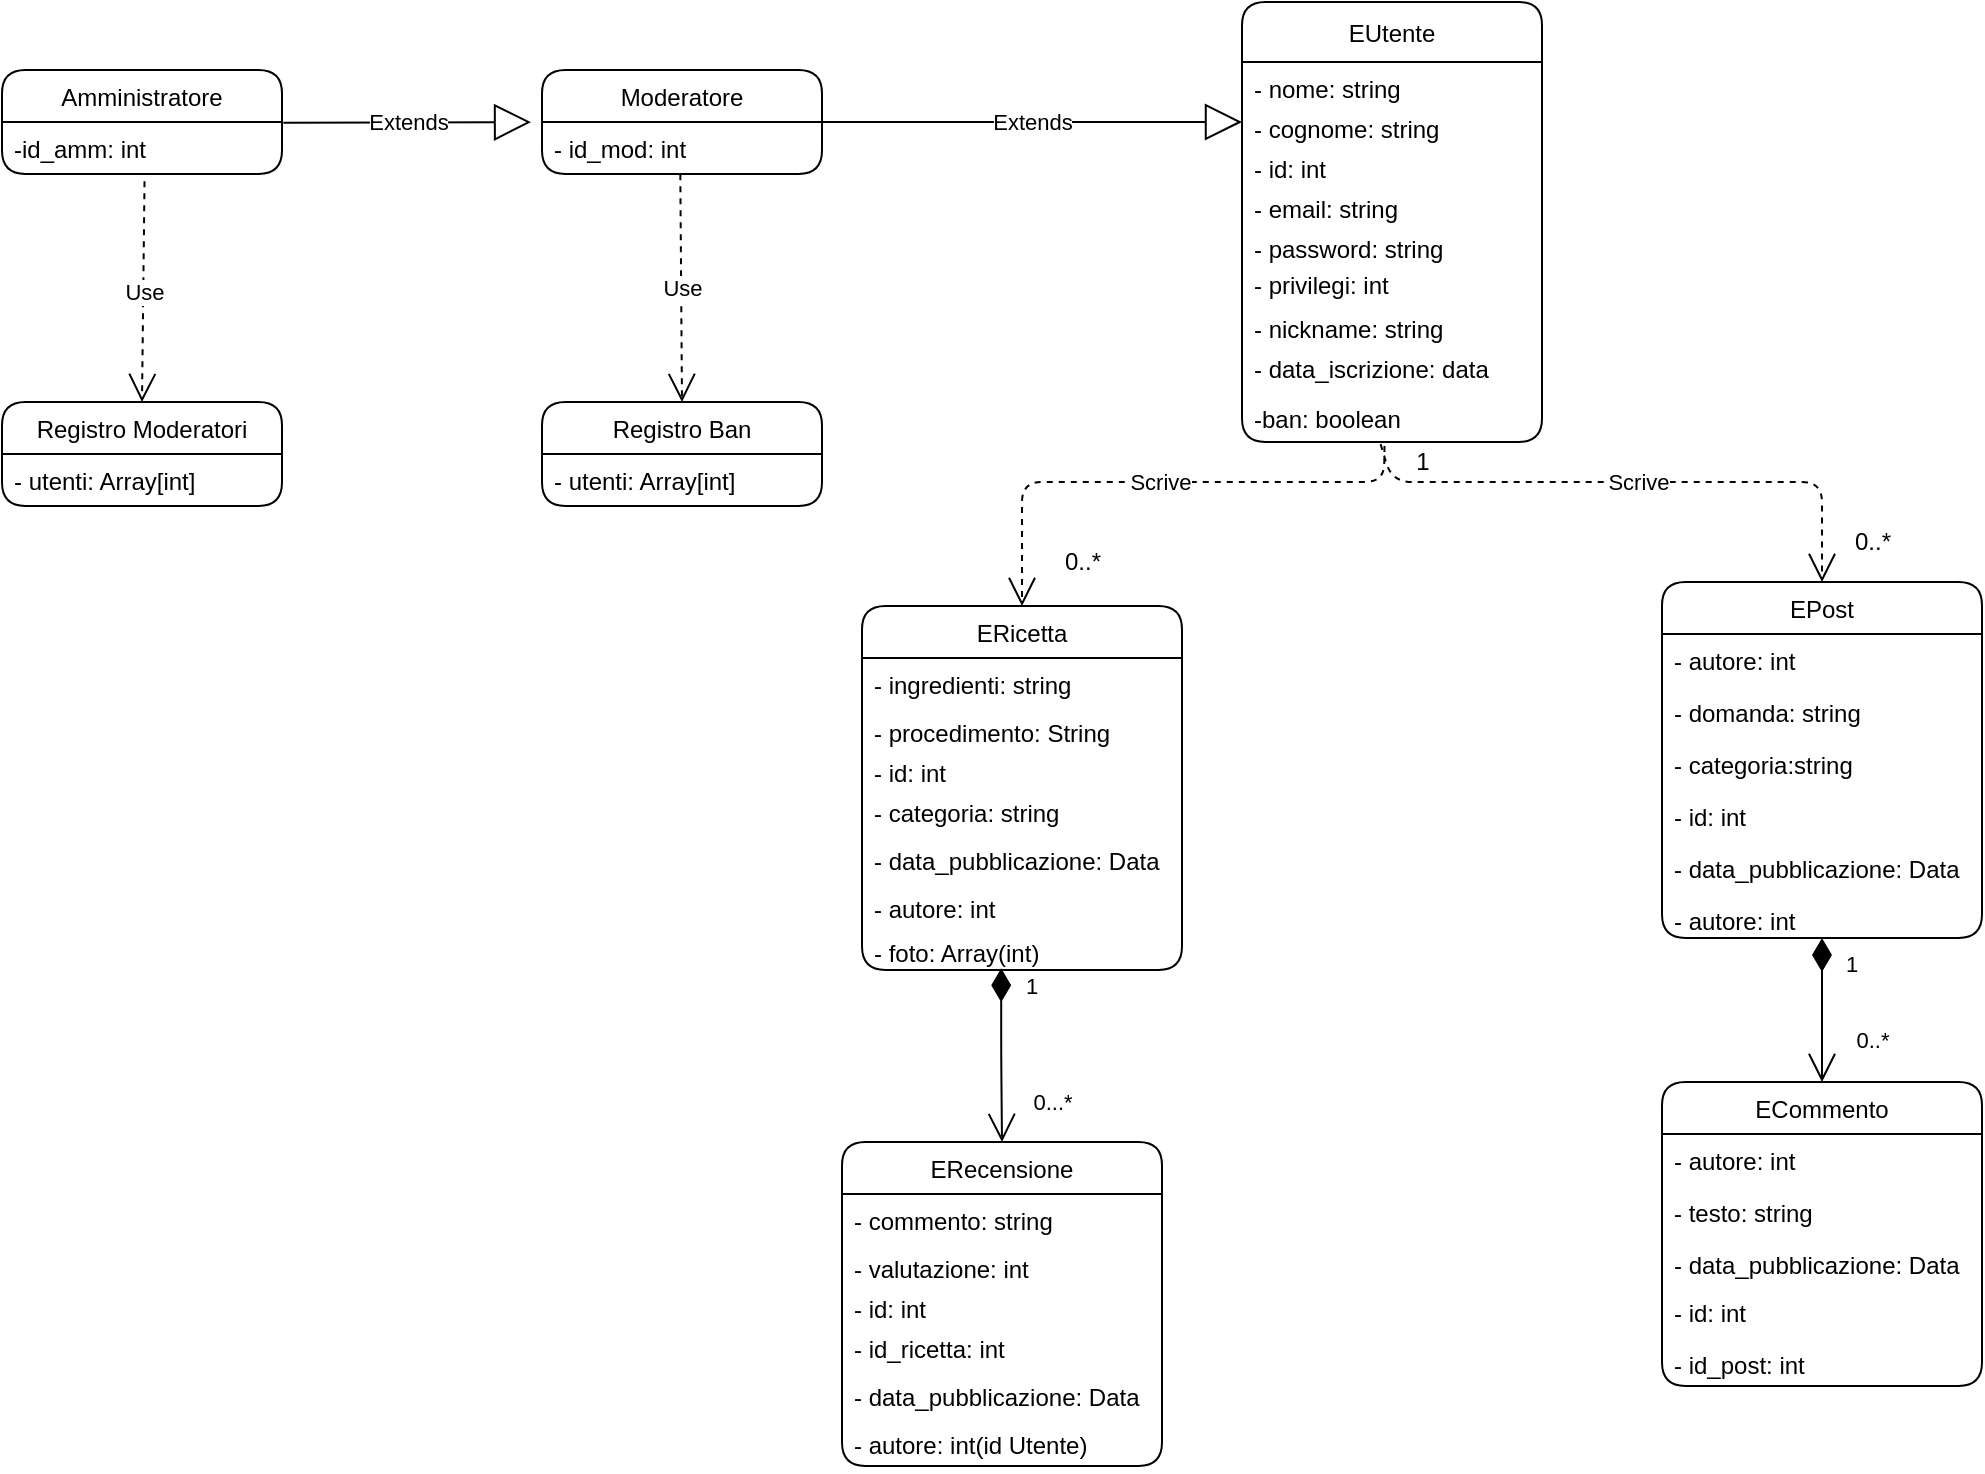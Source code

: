 <mxfile version="14.6.13" type="device"><diagram id="tENGmfbPkJOhdP8Reid9" name="Pagina-1"><mxGraphModel dx="2032" dy="1865" grid="1" gridSize="10" guides="1" tooltips="1" connect="1" arrows="1" fold="1" page="1" pageScale="1" pageWidth="827" pageHeight="1169" math="0" shadow="0"><root><mxCell id="0"/><mxCell id="1" parent="0"/><mxCell id="nFbc-b-JG0uqKb4ZIwJJ-1" value="ERicetta" style="swimlane;fontStyle=0;childLayout=stackLayout;horizontal=1;startSize=26;fillColor=none;horizontalStack=0;resizeParent=1;resizeParentMax=0;resizeLast=0;collapsible=1;marginBottom=0;rounded=1;" parent="1" vertex="1"><mxGeometry x="210" y="292" width="160" height="182" as="geometry"/></mxCell><mxCell id="nFbc-b-JG0uqKb4ZIwJJ-2" value="- ingredienti: string" style="text;strokeColor=none;fillColor=none;align=left;verticalAlign=top;spacingLeft=4;spacingRight=4;overflow=hidden;rotatable=0;points=[[0,0.5],[1,0.5]];portConstraint=eastwest;" parent="nFbc-b-JG0uqKb4ZIwJJ-1" vertex="1"><mxGeometry y="26" width="160" height="24" as="geometry"/></mxCell><mxCell id="nFbc-b-JG0uqKb4ZIwJJ-3" value="- procedimento: String" style="text;strokeColor=none;fillColor=none;align=left;verticalAlign=top;spacingLeft=4;spacingRight=4;overflow=hidden;rotatable=0;points=[[0,0.5],[1,0.5]];portConstraint=eastwest;" parent="nFbc-b-JG0uqKb4ZIwJJ-1" vertex="1"><mxGeometry y="50" width="160" height="20" as="geometry"/></mxCell><mxCell id="nFbc-b-JG0uqKb4ZIwJJ-18" value="- id: int" style="text;strokeColor=none;fillColor=none;align=left;verticalAlign=top;spacingLeft=4;spacingRight=4;overflow=hidden;rotatable=0;points=[[0,0.5],[1,0.5]];portConstraint=eastwest;" parent="nFbc-b-JG0uqKb4ZIwJJ-1" vertex="1"><mxGeometry y="70" width="160" height="20" as="geometry"/></mxCell><mxCell id="nFbc-b-JG0uqKb4ZIwJJ-28" value="- categoria: string" style="text;strokeColor=none;fillColor=none;align=left;verticalAlign=top;spacingLeft=4;spacingRight=4;overflow=hidden;rotatable=0;points=[[0,0.5],[1,0.5]];portConstraint=eastwest;" parent="nFbc-b-JG0uqKb4ZIwJJ-1" vertex="1"><mxGeometry y="90" width="160" height="24" as="geometry"/></mxCell><mxCell id="V91dUUA82pWijy3adfS1-154" value="- data_pubblicazione: Data" style="text;strokeColor=none;fillColor=none;align=left;verticalAlign=top;spacingLeft=4;spacingRight=4;overflow=hidden;rotatable=0;points=[[0,0.5],[1,0.5]];portConstraint=eastwest;" parent="nFbc-b-JG0uqKb4ZIwJJ-1" vertex="1"><mxGeometry y="114" width="160" height="24" as="geometry"/></mxCell><mxCell id="V91dUUA82pWijy3adfS1-174" value="- autore: int" style="text;strokeColor=none;fillColor=none;align=left;verticalAlign=top;spacingLeft=4;spacingRight=4;overflow=hidden;rotatable=0;points=[[0,0.5],[1,0.5]];portConstraint=eastwest;" parent="nFbc-b-JG0uqKb4ZIwJJ-1" vertex="1"><mxGeometry y="138" width="160" height="22" as="geometry"/></mxCell><mxCell id="BqNX27mBsqqWB8Y7gwK6-1" value="- foto: Array(int)" style="text;strokeColor=none;fillColor=none;align=left;verticalAlign=top;spacingLeft=4;spacingRight=4;overflow=hidden;rotatable=0;points=[[0,0.5],[1,0.5]];portConstraint=eastwest;" vertex="1" parent="nFbc-b-JG0uqKb4ZIwJJ-1"><mxGeometry y="160" width="160" height="22" as="geometry"/></mxCell><mxCell id="nFbc-b-JG0uqKb4ZIwJJ-5" value="EUtente" style="swimlane;fontStyle=0;childLayout=stackLayout;horizontal=1;startSize=30;fillColor=none;horizontalStack=0;resizeParent=1;resizeParentMax=0;resizeLast=0;collapsible=1;marginBottom=0;rounded=1;arcSize=13;spacing=1;spacingTop=0;spacingBottom=0;direction=east;" parent="1" vertex="1"><mxGeometry x="400" y="-10" width="150" height="220" as="geometry"><mxRectangle x="290" y="60" width="70" height="30" as="alternateBounds"/></mxGeometry></mxCell><mxCell id="V91dUUA82pWijy3adfS1-3" value="- nome: string" style="text;strokeColor=none;fillColor=none;align=left;verticalAlign=top;spacingLeft=4;spacingRight=4;overflow=hidden;rotatable=0;points=[[0,0.5],[1,0.5]];portConstraint=eastwest;" parent="nFbc-b-JG0uqKb4ZIwJJ-5" vertex="1"><mxGeometry y="30" width="150" height="20" as="geometry"/></mxCell><mxCell id="V91dUUA82pWijy3adfS1-184" value="- cognome: string" style="text;strokeColor=none;fillColor=none;align=left;verticalAlign=top;spacingLeft=4;spacingRight=4;overflow=hidden;rotatable=0;points=[[0,0.5],[1,0.5]];portConstraint=eastwest;" parent="nFbc-b-JG0uqKb4ZIwJJ-5" vertex="1"><mxGeometry y="50" width="150" height="20" as="geometry"/></mxCell><mxCell id="nFbc-b-JG0uqKb4ZIwJJ-7" value="- id: int" style="text;strokeColor=none;fillColor=none;align=left;verticalAlign=top;spacingLeft=4;spacingRight=4;overflow=hidden;rotatable=0;points=[[0,0.5],[1,0.5]];portConstraint=eastwest;" parent="nFbc-b-JG0uqKb4ZIwJJ-5" vertex="1"><mxGeometry y="70" width="150" height="20" as="geometry"/></mxCell><mxCell id="nFbc-b-JG0uqKb4ZIwJJ-8" value="- email: string" style="text;strokeColor=none;fillColor=none;align=left;verticalAlign=top;spacingLeft=4;spacingRight=4;overflow=hidden;rotatable=0;points=[[0,0.5],[1,0.5]];portConstraint=eastwest;" parent="nFbc-b-JG0uqKb4ZIwJJ-5" vertex="1"><mxGeometry y="90" width="150" height="20" as="geometry"/></mxCell><mxCell id="nFbc-b-JG0uqKb4ZIwJJ-9" value="- password: string" style="text;strokeColor=none;fillColor=none;align=left;verticalAlign=top;spacingLeft=4;spacingRight=4;overflow=hidden;rotatable=0;points=[[0,0.5],[1,0.5]];portConstraint=eastwest;" parent="nFbc-b-JG0uqKb4ZIwJJ-5" vertex="1"><mxGeometry y="110" width="150" height="18" as="geometry"/></mxCell><mxCell id="nFbc-b-JG0uqKb4ZIwJJ-23" value="- privilegi: int" style="text;strokeColor=none;fillColor=none;align=left;verticalAlign=top;spacingLeft=4;spacingRight=4;overflow=hidden;rotatable=0;points=[[0,0.5],[1,0.5]];portConstraint=eastwest;" parent="nFbc-b-JG0uqKb4ZIwJJ-5" vertex="1"><mxGeometry y="128" width="150" height="22" as="geometry"/></mxCell><mxCell id="V91dUUA82pWijy3adfS1-7" value="- nickname: string" style="text;strokeColor=none;fillColor=none;align=left;verticalAlign=top;spacingLeft=4;spacingRight=4;overflow=hidden;rotatable=0;points=[[0,0.5],[1,0.5]];portConstraint=eastwest;" parent="nFbc-b-JG0uqKb4ZIwJJ-5" vertex="1"><mxGeometry y="150" width="150" height="20" as="geometry"/></mxCell><mxCell id="V91dUUA82pWijy3adfS1-147" value="- data_iscrizione: data" style="text;strokeColor=none;fillColor=none;align=left;verticalAlign=top;spacingLeft=4;spacingRight=4;overflow=hidden;rotatable=0;points=[[0,0.5],[1,0.5]];portConstraint=eastwest;" parent="nFbc-b-JG0uqKb4ZIwJJ-5" vertex="1"><mxGeometry y="170" width="150" height="25" as="geometry"/></mxCell><mxCell id="2yfdBrTxhJZrWbefsMDj-20" value="-ban: boolean" style="text;strokeColor=none;fillColor=none;align=left;verticalAlign=top;spacingLeft=4;spacingRight=4;overflow=hidden;rotatable=0;points=[[0,0.5],[1,0.5]];portConstraint=eastwest;" parent="nFbc-b-JG0uqKb4ZIwJJ-5" vertex="1"><mxGeometry y="195" width="150" height="25" as="geometry"/></mxCell><mxCell id="nFbc-b-JG0uqKb4ZIwJJ-19" value="Registro Ban" style="swimlane;fontStyle=0;childLayout=stackLayout;horizontal=1;startSize=26;fillColor=none;horizontalStack=0;resizeParent=1;resizeParentMax=0;resizeLast=0;collapsible=1;marginBottom=0;rounded=1;" parent="1" vertex="1"><mxGeometry x="50" y="190" width="140" height="52" as="geometry"/></mxCell><mxCell id="nFbc-b-JG0uqKb4ZIwJJ-20" value="- utenti: Array[int]" style="text;strokeColor=none;fillColor=none;align=left;verticalAlign=top;spacingLeft=4;spacingRight=4;overflow=hidden;rotatable=0;points=[[0,0.5],[1,0.5]];portConstraint=eastwest;" parent="nFbc-b-JG0uqKb4ZIwJJ-19" vertex="1"><mxGeometry y="26" width="140" height="26" as="geometry"/></mxCell><mxCell id="nFbc-b-JG0uqKb4ZIwJJ-24" value="EPost" style="swimlane;fontStyle=0;childLayout=stackLayout;horizontal=1;startSize=26;fillColor=none;horizontalStack=0;resizeParent=1;resizeParentMax=0;resizeLast=0;collapsible=1;marginBottom=0;rounded=1;" parent="1" vertex="1"><mxGeometry x="610" y="280" width="160" height="178" as="geometry"/></mxCell><mxCell id="nFbc-b-JG0uqKb4ZIwJJ-25" value="- autore: int" style="text;strokeColor=none;fillColor=none;align=left;verticalAlign=top;spacingLeft=4;spacingRight=4;overflow=hidden;rotatable=0;points=[[0,0.5],[1,0.5]];portConstraint=eastwest;" parent="nFbc-b-JG0uqKb4ZIwJJ-24" vertex="1"><mxGeometry y="26" width="160" height="26" as="geometry"/></mxCell><mxCell id="nFbc-b-JG0uqKb4ZIwJJ-26" value="- domanda: string" style="text;strokeColor=none;fillColor=none;align=left;verticalAlign=top;spacingLeft=4;spacingRight=4;overflow=hidden;rotatable=0;points=[[0,0.5],[1,0.5]];portConstraint=eastwest;" parent="nFbc-b-JG0uqKb4ZIwJJ-24" vertex="1"><mxGeometry y="52" width="160" height="26" as="geometry"/></mxCell><mxCell id="nFbc-b-JG0uqKb4ZIwJJ-27" value="- categoria:string" style="text;strokeColor=none;fillColor=none;align=left;verticalAlign=top;spacingLeft=4;spacingRight=4;overflow=hidden;rotatable=0;points=[[0,0.5],[1,0.5]];portConstraint=eastwest;" parent="nFbc-b-JG0uqKb4ZIwJJ-24" vertex="1"><mxGeometry y="78" width="160" height="26" as="geometry"/></mxCell><mxCell id="V91dUUA82pWijy3adfS1-192" value="- id: int" style="text;strokeColor=none;fillColor=none;align=left;verticalAlign=top;spacingLeft=4;spacingRight=4;overflow=hidden;rotatable=0;points=[[0,0.5],[1,0.5]];portConstraint=eastwest;" parent="nFbc-b-JG0uqKb4ZIwJJ-24" vertex="1"><mxGeometry y="104" width="160" height="26" as="geometry"/></mxCell><mxCell id="V91dUUA82pWijy3adfS1-193" value="- data_pubblicazione: Data" style="text;strokeColor=none;fillColor=none;align=left;verticalAlign=top;spacingLeft=4;spacingRight=4;overflow=hidden;rotatable=0;points=[[0,0.5],[1,0.5]];portConstraint=eastwest;" parent="nFbc-b-JG0uqKb4ZIwJJ-24" vertex="1"><mxGeometry y="130" width="160" height="26" as="geometry"/></mxCell><mxCell id="V91dUUA82pWijy3adfS1-194" value="- autore: int" style="text;strokeColor=none;fillColor=none;align=left;verticalAlign=top;spacingLeft=4;spacingRight=4;overflow=hidden;rotatable=0;points=[[0,0.5],[1,0.5]];portConstraint=eastwest;" parent="nFbc-b-JG0uqKb4ZIwJJ-24" vertex="1"><mxGeometry y="156" width="160" height="22" as="geometry"/></mxCell><mxCell id="nFbc-b-JG0uqKb4ZIwJJ-29" value="ECommento" style="swimlane;fontStyle=0;childLayout=stackLayout;horizontal=1;startSize=26;fillColor=none;horizontalStack=0;resizeParent=1;resizeParentMax=0;resizeLast=0;collapsible=1;marginBottom=0;rounded=1;" parent="1" vertex="1"><mxGeometry x="610" y="530" width="160" height="152" as="geometry"/></mxCell><mxCell id="nFbc-b-JG0uqKb4ZIwJJ-30" value="- autore: int" style="text;strokeColor=none;fillColor=none;align=left;verticalAlign=top;spacingLeft=4;spacingRight=4;overflow=hidden;rotatable=0;points=[[0,0.5],[1,0.5]];portConstraint=eastwest;" parent="nFbc-b-JG0uqKb4ZIwJJ-29" vertex="1"><mxGeometry y="26" width="160" height="26" as="geometry"/></mxCell><mxCell id="nFbc-b-JG0uqKb4ZIwJJ-31" value="- testo: string" style="text;strokeColor=none;fillColor=none;align=left;verticalAlign=top;spacingLeft=4;spacingRight=4;overflow=hidden;rotatable=0;points=[[0,0.5],[1,0.5]];portConstraint=eastwest;" parent="nFbc-b-JG0uqKb4ZIwJJ-29" vertex="1"><mxGeometry y="52" width="160" height="26" as="geometry"/></mxCell><mxCell id="JEkl5C1vg5J7hHGEpJ7m-3" value="- data_pubblicazione: Data" style="text;strokeColor=none;fillColor=none;align=left;verticalAlign=top;spacingLeft=4;spacingRight=4;overflow=hidden;rotatable=0;points=[[0,0.5],[1,0.5]];portConstraint=eastwest;" parent="nFbc-b-JG0uqKb4ZIwJJ-29" vertex="1"><mxGeometry y="78" width="160" height="24" as="geometry"/></mxCell><mxCell id="JEkl5C1vg5J7hHGEpJ7m-5" value="- id: int" style="text;strokeColor=none;fillColor=none;align=left;verticalAlign=top;spacingLeft=4;spacingRight=4;overflow=hidden;rotatable=0;points=[[0,0.5],[1,0.5]];portConstraint=eastwest;" parent="nFbc-b-JG0uqKb4ZIwJJ-29" vertex="1"><mxGeometry y="102" width="160" height="26" as="geometry"/></mxCell><mxCell id="jWV-5QAQ3ABHSbUnmqnM-6" value="- id_post: int" style="text;strokeColor=none;fillColor=none;align=left;verticalAlign=top;spacingLeft=4;spacingRight=4;overflow=hidden;rotatable=0;points=[[0,0.5],[1,0.5]];portConstraint=eastwest;" parent="nFbc-b-JG0uqKb4ZIwJJ-29" vertex="1"><mxGeometry y="128" width="160" height="24" as="geometry"/></mxCell><mxCell id="V91dUUA82pWijy3adfS1-155" value="ERecensione" style="swimlane;fontStyle=0;childLayout=stackLayout;horizontal=1;startSize=26;fillColor=none;horizontalStack=0;resizeParent=1;resizeParentMax=0;resizeLast=0;collapsible=1;marginBottom=0;rounded=1;" parent="1" vertex="1"><mxGeometry x="200" y="560" width="160" height="162" as="geometry"/></mxCell><mxCell id="V91dUUA82pWijy3adfS1-156" value="- commento: string " style="text;strokeColor=none;fillColor=none;align=left;verticalAlign=top;spacingLeft=4;spacingRight=4;overflow=hidden;rotatable=0;points=[[0,0.5],[1,0.5]];portConstraint=eastwest;" parent="V91dUUA82pWijy3adfS1-155" vertex="1"><mxGeometry y="26" width="160" height="24" as="geometry"/></mxCell><mxCell id="V91dUUA82pWijy3adfS1-157" value="- valutazione: int" style="text;strokeColor=none;fillColor=none;align=left;verticalAlign=top;spacingLeft=4;spacingRight=4;overflow=hidden;rotatable=0;points=[[0,0.5],[1,0.5]];portConstraint=eastwest;" parent="V91dUUA82pWijy3adfS1-155" vertex="1"><mxGeometry y="50" width="160" height="20" as="geometry"/></mxCell><mxCell id="V91dUUA82pWijy3adfS1-158" value="- id: int" style="text;strokeColor=none;fillColor=none;align=left;verticalAlign=top;spacingLeft=4;spacingRight=4;overflow=hidden;rotatable=0;points=[[0,0.5],[1,0.5]];portConstraint=eastwest;" parent="V91dUUA82pWijy3adfS1-155" vertex="1"><mxGeometry y="70" width="160" height="20" as="geometry"/></mxCell><mxCell id="V91dUUA82pWijy3adfS1-159" value="- id_ricetta: int" style="text;strokeColor=none;fillColor=none;align=left;verticalAlign=top;spacingLeft=4;spacingRight=4;overflow=hidden;rotatable=0;points=[[0,0.5],[1,0.5]];portConstraint=eastwest;" parent="V91dUUA82pWijy3adfS1-155" vertex="1"><mxGeometry y="90" width="160" height="24" as="geometry"/></mxCell><mxCell id="V91dUUA82pWijy3adfS1-160" value="- data_pubblicazione: Data" style="text;strokeColor=none;fillColor=none;align=left;verticalAlign=top;spacingLeft=4;spacingRight=4;overflow=hidden;rotatable=0;points=[[0,0.5],[1,0.5]];portConstraint=eastwest;" parent="V91dUUA82pWijy3adfS1-155" vertex="1"><mxGeometry y="114" width="160" height="24" as="geometry"/></mxCell><mxCell id="V91dUUA82pWijy3adfS1-161" value="- autore: int(id Utente)" style="text;strokeColor=none;fillColor=none;align=left;verticalAlign=top;spacingLeft=4;spacingRight=4;overflow=hidden;rotatable=0;points=[[0,0.5],[1,0.5]];portConstraint=eastwest;" parent="V91dUUA82pWijy3adfS1-155" vertex="1"><mxGeometry y="138" width="160" height="24" as="geometry"/></mxCell><mxCell id="V91dUUA82pWijy3adfS1-171" value="&lt;font style=&quot;font-size: 11px&quot;&gt;0...*&lt;/font&gt;" style="text;html=1;resizable=0;autosize=1;align=center;verticalAlign=middle;points=[];fillColor=none;strokeColor=none;rounded=0;" parent="1" vertex="1"><mxGeometry x="290" y="530" width="30" height="20" as="geometry"/></mxCell><mxCell id="JEkl5C1vg5J7hHGEpJ7m-8" value="&lt;span style=&quot;font-size: 11px&quot;&gt;0..*&lt;/span&gt;" style="text;html=1;resizable=0;autosize=1;align=center;verticalAlign=middle;points=[];fillColor=none;strokeColor=none;rounded=0;" parent="1" vertex="1"><mxGeometry x="700" y="499" width="30" height="20" as="geometry"/></mxCell><mxCell id="JEkl5C1vg5J7hHGEpJ7m-9" value="Registro Moderatori" style="swimlane;fontStyle=0;childLayout=stackLayout;horizontal=1;startSize=26;fillColor=none;horizontalStack=0;resizeParent=1;resizeParentMax=0;resizeLast=0;collapsible=1;marginBottom=0;rounded=1;" parent="1" vertex="1"><mxGeometry x="-220" y="190" width="140" height="52" as="geometry"/></mxCell><mxCell id="JEkl5C1vg5J7hHGEpJ7m-10" value="- utenti: Array[int]" style="text;strokeColor=none;fillColor=none;align=left;verticalAlign=top;spacingLeft=4;spacingRight=4;overflow=hidden;rotatable=0;points=[[0,0.5],[1,0.5]];portConstraint=eastwest;" parent="JEkl5C1vg5J7hHGEpJ7m-9" vertex="1"><mxGeometry y="26" width="140" height="26" as="geometry"/></mxCell><mxCell id="jWV-5QAQ3ABHSbUnmqnM-1" value="1" style="endArrow=open;html=1;endSize=12;startArrow=diamondThin;startSize=14;startFill=1;edgeStyle=orthogonalEdgeStyle;align=left;verticalAlign=bottom;exitX=0.435;exitY=0.96;exitDx=0;exitDy=0;exitPerimeter=0;" parent="1" target="V91dUUA82pWijy3adfS1-155" edge="1" source="BqNX27mBsqqWB8Y7gwK6-1"><mxGeometry x="-0.613" y="10" relative="1" as="geometry"><mxPoint x="280" y="480" as="sourcePoint"/><mxPoint x="490" y="510" as="targetPoint"/><Array as="points"/><mxPoint y="1" as="offset"/></mxGeometry></mxCell><mxCell id="jWV-5QAQ3ABHSbUnmqnM-4" value="1" style="endArrow=open;html=1;endSize=12;startArrow=diamondThin;startSize=14;startFill=1;edgeStyle=orthogonalEdgeStyle;align=left;verticalAlign=bottom;" parent="1" source="nFbc-b-JG0uqKb4ZIwJJ-24" edge="1"><mxGeometry x="-0.389" y="10" relative="1" as="geometry"><mxPoint x="480" y="500" as="sourcePoint"/><mxPoint x="690" y="530" as="targetPoint"/><mxPoint as="offset"/></mxGeometry></mxCell><mxCell id="2yfdBrTxhJZrWbefsMDj-5" value="Moderatore" style="swimlane;fontStyle=0;childLayout=stackLayout;horizontal=1;startSize=26;fillColor=none;horizontalStack=0;resizeParent=1;resizeParentMax=0;resizeLast=0;collapsible=1;marginBottom=0;rounded=1;" parent="1" vertex="1"><mxGeometry x="50" y="24" width="140" height="52" as="geometry"/></mxCell><mxCell id="2yfdBrTxhJZrWbefsMDj-6" value="- id_mod: int" style="text;strokeColor=none;fillColor=none;align=left;verticalAlign=top;spacingLeft=4;spacingRight=4;overflow=hidden;rotatable=0;points=[[0,0.5],[1,0.5]];portConstraint=eastwest;" parent="2yfdBrTxhJZrWbefsMDj-5" vertex="1"><mxGeometry y="26" width="140" height="26" as="geometry"/></mxCell><mxCell id="2yfdBrTxhJZrWbefsMDj-9" value="Amministratore" style="swimlane;fontStyle=0;childLayout=stackLayout;horizontal=1;startSize=26;fillColor=none;horizontalStack=0;resizeParent=1;resizeParentMax=0;resizeLast=0;collapsible=1;marginBottom=0;rounded=1;" parent="1" vertex="1"><mxGeometry x="-220" y="24" width="140" height="52" as="geometry"/></mxCell><mxCell id="2yfdBrTxhJZrWbefsMDj-10" value="-id_amm: int" style="text;strokeColor=none;fillColor=none;align=left;verticalAlign=top;spacingLeft=4;spacingRight=4;overflow=hidden;rotatable=0;points=[[0,0.5],[1,0.5]];portConstraint=eastwest;" parent="2yfdBrTxhJZrWbefsMDj-9" vertex="1"><mxGeometry y="26" width="140" height="26" as="geometry"/></mxCell><mxCell id="2yfdBrTxhJZrWbefsMDj-14" value="Extends" style="endArrow=block;endSize=16;endFill=0;html=1;entryX=0;entryY=0.5;entryDx=0;entryDy=0;exitX=1;exitY=0.5;exitDx=0;exitDy=0;" parent="1" source="2yfdBrTxhJZrWbefsMDj-5" target="V91dUUA82pWijy3adfS1-184" edge="1"><mxGeometry width="160" relative="1" as="geometry"><mxPoint x="200" y="85.29" as="sourcePoint"/><mxPoint x="360" y="85.29" as="targetPoint"/></mxGeometry></mxCell><mxCell id="2yfdBrTxhJZrWbefsMDj-15" value="Extends" style="endArrow=block;endSize=16;endFill=0;html=1;exitX=1.005;exitY=0.016;exitDx=0;exitDy=0;exitPerimeter=0;entryX=-0.039;entryY=0.004;entryDx=0;entryDy=0;entryPerimeter=0;" parent="1" source="2yfdBrTxhJZrWbefsMDj-10" target="2yfdBrTxhJZrWbefsMDj-6" edge="1"><mxGeometry width="160" relative="1" as="geometry"><mxPoint x="-80" y="90" as="sourcePoint"/><mxPoint x="50" y="90" as="targetPoint"/></mxGeometry></mxCell><mxCell id="2yfdBrTxhJZrWbefsMDj-18" value="Use" style="endArrow=open;endSize=12;dashed=1;html=1;exitX=0.494;exitY=1.004;exitDx=0;exitDy=0;exitPerimeter=0;entryX=0.5;entryY=0;entryDx=0;entryDy=0;" parent="1" source="2yfdBrTxhJZrWbefsMDj-6" target="nFbc-b-JG0uqKb4ZIwJJ-19" edge="1"><mxGeometry width="160" relative="1" as="geometry"><mxPoint x="90" y="300" as="sourcePoint"/><mxPoint x="250" y="300" as="targetPoint"/></mxGeometry></mxCell><mxCell id="2yfdBrTxhJZrWbefsMDj-19" value="Use" style="endArrow=open;endSize=12;dashed=1;html=1;entryX=0.5;entryY=0;entryDx=0;entryDy=0;exitX=0.509;exitY=1.139;exitDx=0;exitDy=0;exitPerimeter=0;" parent="1" source="2yfdBrTxhJZrWbefsMDj-10" target="JEkl5C1vg5J7hHGEpJ7m-9" edge="1"><mxGeometry width="160" relative="1" as="geometry"><mxPoint x="-150" y="121" as="sourcePoint"/><mxPoint x="130" y="200.0" as="targetPoint"/></mxGeometry></mxCell><mxCell id="2yfdBrTxhJZrWbefsMDj-22" value="1" style="text;html=1;align=center;verticalAlign=middle;resizable=0;points=[];autosize=1;strokeColor=none;" parent="1" vertex="1"><mxGeometry x="480" y="210" width="20" height="20" as="geometry"/></mxCell><mxCell id="2yfdBrTxhJZrWbefsMDj-23" value="0..*" style="text;html=1;align=center;verticalAlign=middle;resizable=0;points=[];autosize=1;strokeColor=none;" parent="1" vertex="1"><mxGeometry x="305" y="260" width="30" height="20" as="geometry"/></mxCell><mxCell id="2yfdBrTxhJZrWbefsMDj-24" value="0..*" style="text;html=1;align=center;verticalAlign=middle;resizable=0;points=[];autosize=1;strokeColor=none;" parent="1" vertex="1"><mxGeometry x="700" y="250" width="30" height="20" as="geometry"/></mxCell><mxCell id="2yfdBrTxhJZrWbefsMDj-25" value="Scrive" style="endArrow=open;endSize=12;dashed=1;html=1;exitX=0.475;exitY=1.08;exitDx=0;exitDy=0;exitPerimeter=0;entryX=0.5;entryY=0;entryDx=0;entryDy=0;" parent="1" source="2yfdBrTxhJZrWbefsMDj-20" target="nFbc-b-JG0uqKb4ZIwJJ-1" edge="1"><mxGeometry width="160" relative="1" as="geometry"><mxPoint x="-20" y="310" as="sourcePoint"/><mxPoint x="140" y="310" as="targetPoint"/><Array as="points"><mxPoint x="471" y="230"/><mxPoint x="290" y="230"/></Array></mxGeometry></mxCell><mxCell id="2yfdBrTxhJZrWbefsMDj-27" value="Scrive" style="endArrow=open;endSize=12;dashed=1;html=1;exitX=0.462;exitY=1.042;exitDx=0;exitDy=0;exitPerimeter=0;entryX=0.5;entryY=0;entryDx=0;entryDy=0;" parent="1" source="2yfdBrTxhJZrWbefsMDj-20" target="nFbc-b-JG0uqKb4ZIwJJ-24" edge="1"><mxGeometry width="160" relative="1" as="geometry"><mxPoint x="490" y="240" as="sourcePoint"/><mxPoint x="650" y="240" as="targetPoint"/><Array as="points"><mxPoint x="475" y="230"/><mxPoint x="690" y="230"/></Array></mxGeometry></mxCell></root></mxGraphModel></diagram></mxfile>